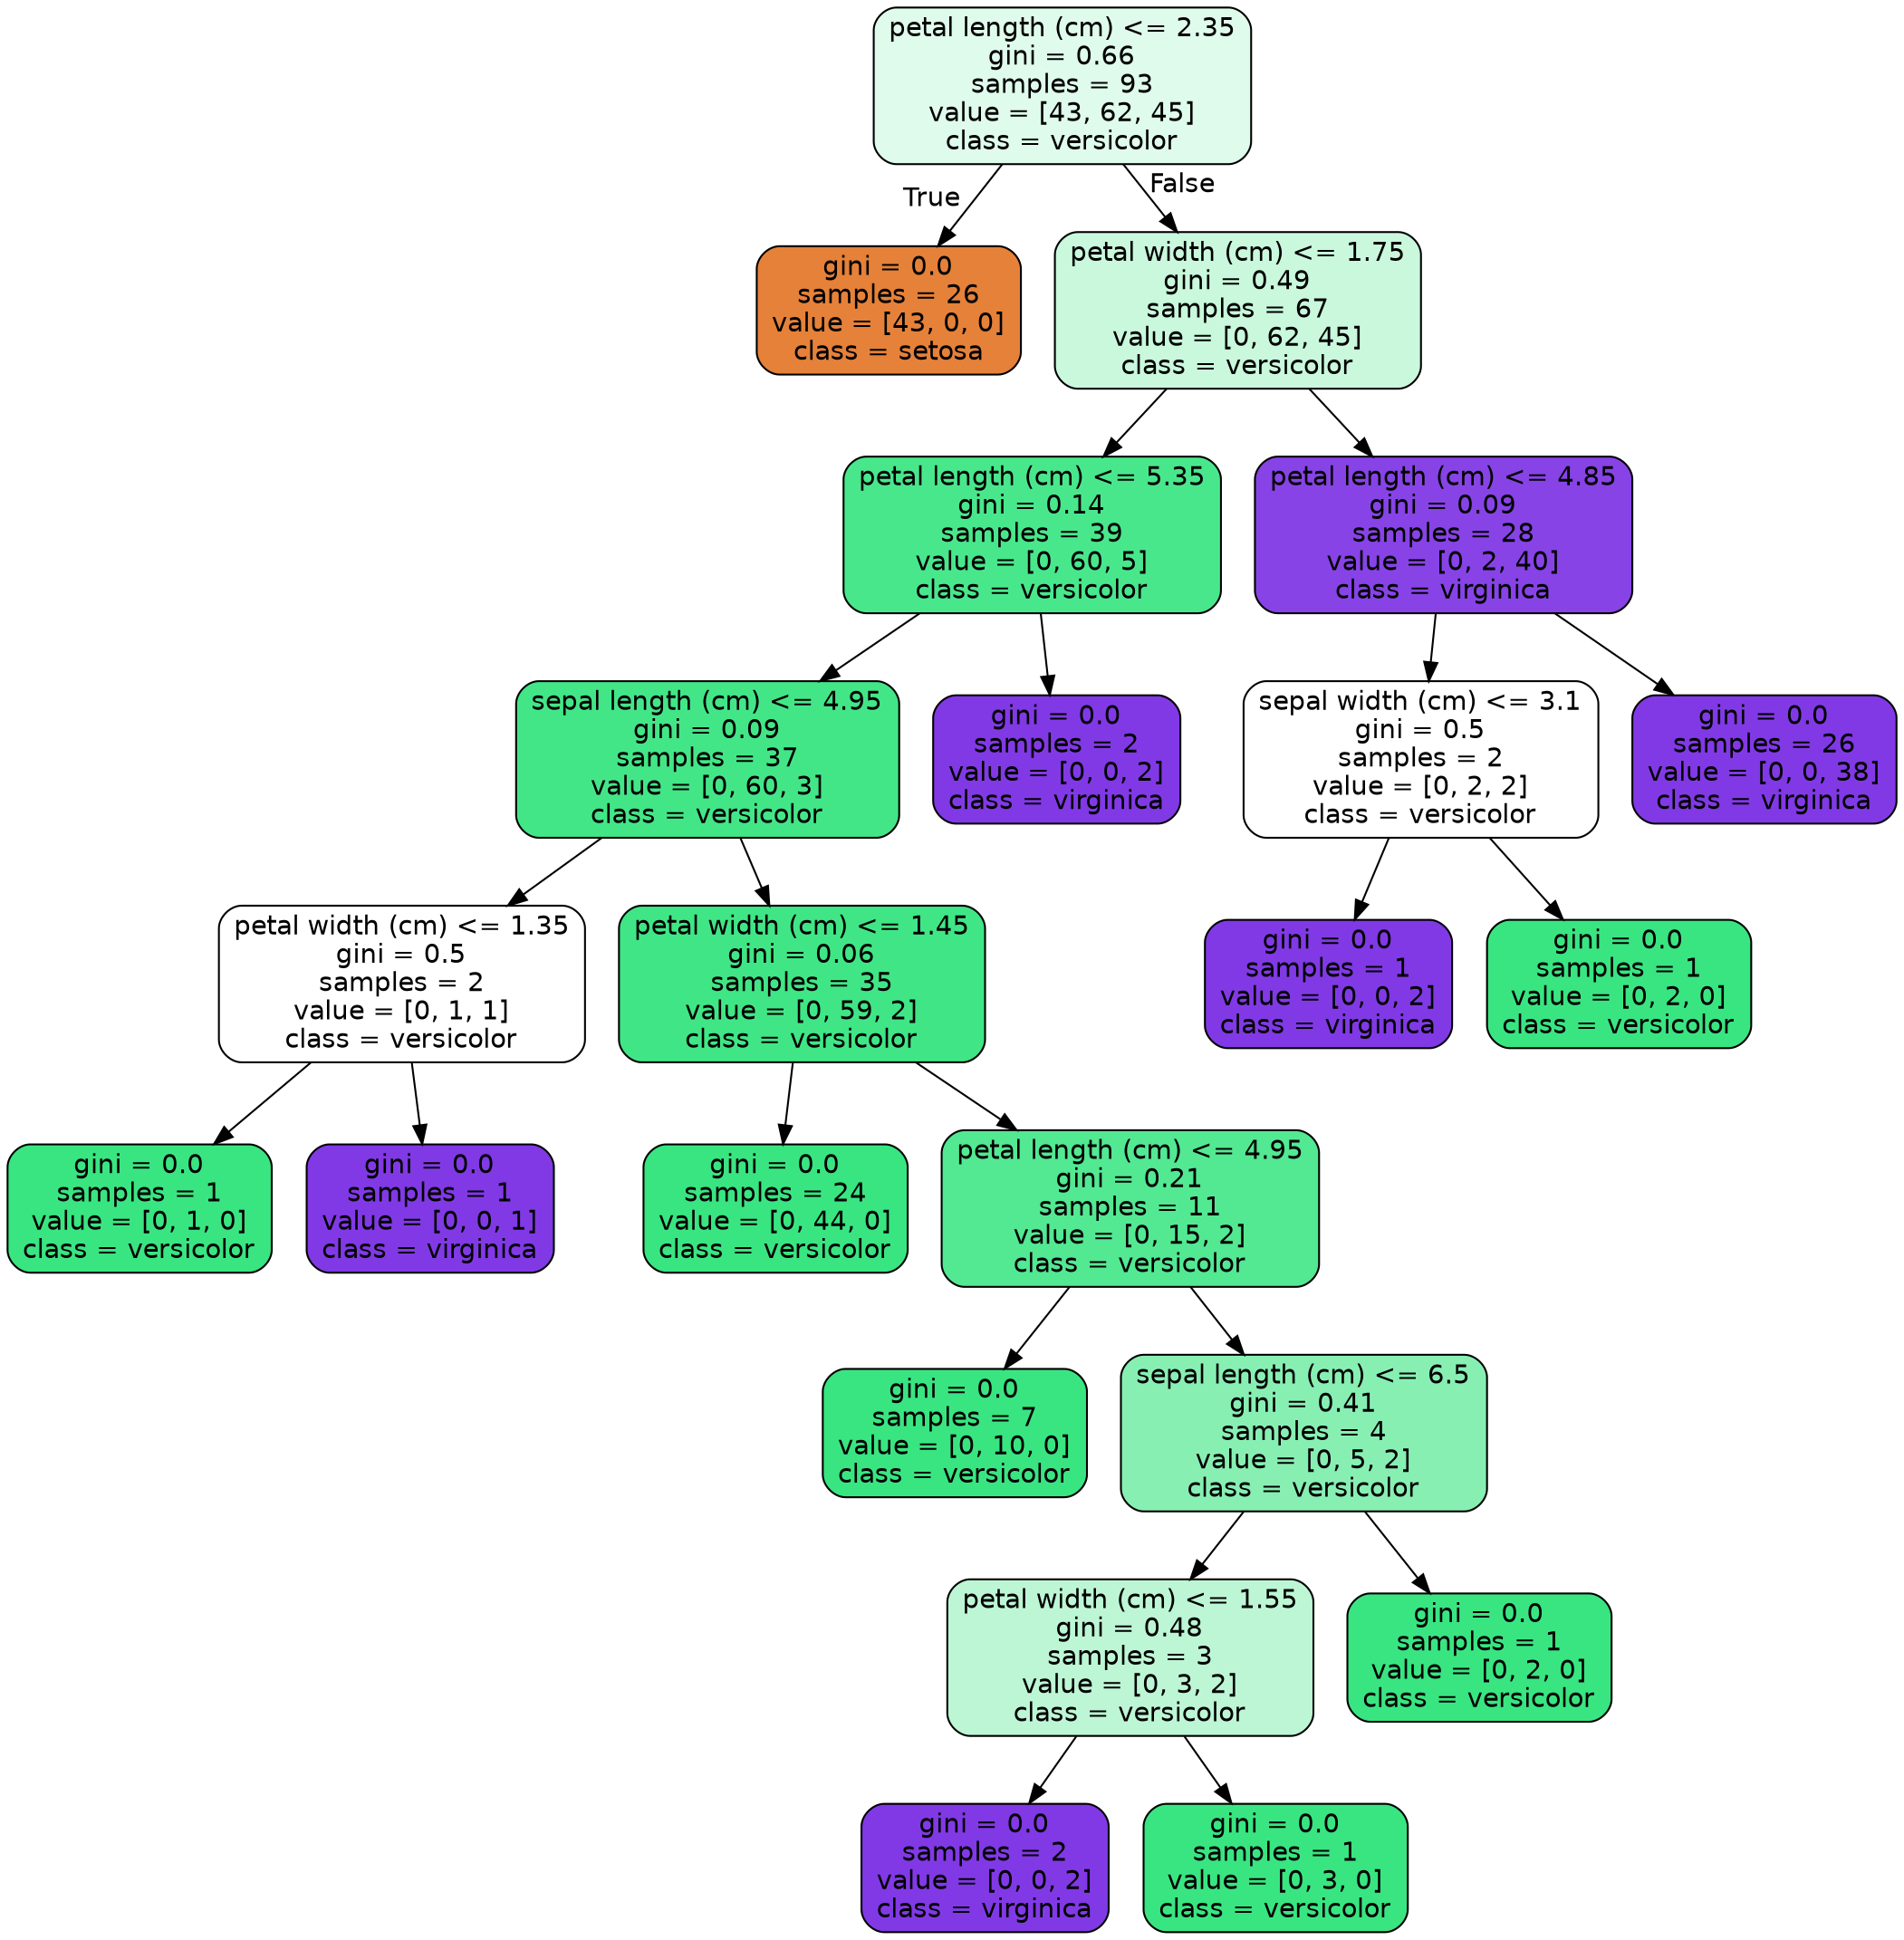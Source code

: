 digraph Tree {
node [shape=box, style="filled, rounded", color="black", fontname=helvetica] ;
edge [fontname=helvetica] ;
0 [label="petal length (cm) <= 2.35\ngini = 0.66\nsamples = 93\nvalue = [43, 62, 45]\nclass = versicolor", fillcolor="#dffbeb"] ;
1 [label="gini = 0.0\nsamples = 26\nvalue = [43, 0, 0]\nclass = setosa", fillcolor="#e58139"] ;
0 -> 1 [labeldistance=2.5, labelangle=45, headlabel="True"] ;
2 [label="petal width (cm) <= 1.75\ngini = 0.49\nsamples = 67\nvalue = [0, 62, 45]\nclass = versicolor", fillcolor="#c9f8dc"] ;
0 -> 2 [labeldistance=2.5, labelangle=-45, headlabel="False"] ;
3 [label="petal length (cm) <= 5.35\ngini = 0.14\nsamples = 39\nvalue = [0, 60, 5]\nclass = versicolor", fillcolor="#49e78c"] ;
2 -> 3 ;
4 [label="sepal length (cm) <= 4.95\ngini = 0.09\nsamples = 37\nvalue = [0, 60, 3]\nclass = versicolor", fillcolor="#43e687"] ;
3 -> 4 ;
5 [label="petal width (cm) <= 1.35\ngini = 0.5\nsamples = 2\nvalue = [0, 1, 1]\nclass = versicolor", fillcolor="#ffffff"] ;
4 -> 5 ;
6 [label="gini = 0.0\nsamples = 1\nvalue = [0, 1, 0]\nclass = versicolor", fillcolor="#39e581"] ;
5 -> 6 ;
7 [label="gini = 0.0\nsamples = 1\nvalue = [0, 0, 1]\nclass = virginica", fillcolor="#8139e5"] ;
5 -> 7 ;
8 [label="petal width (cm) <= 1.45\ngini = 0.06\nsamples = 35\nvalue = [0, 59, 2]\nclass = versicolor", fillcolor="#40e685"] ;
4 -> 8 ;
9 [label="gini = 0.0\nsamples = 24\nvalue = [0, 44, 0]\nclass = versicolor", fillcolor="#39e581"] ;
8 -> 9 ;
10 [label="petal length (cm) <= 4.95\ngini = 0.21\nsamples = 11\nvalue = [0, 15, 2]\nclass = versicolor", fillcolor="#53e892"] ;
8 -> 10 ;
11 [label="gini = 0.0\nsamples = 7\nvalue = [0, 10, 0]\nclass = versicolor", fillcolor="#39e581"] ;
10 -> 11 ;
12 [label="sepal length (cm) <= 6.5\ngini = 0.41\nsamples = 4\nvalue = [0, 5, 2]\nclass = versicolor", fillcolor="#88efb3"] ;
10 -> 12 ;
13 [label="petal width (cm) <= 1.55\ngini = 0.48\nsamples = 3\nvalue = [0, 3, 2]\nclass = versicolor", fillcolor="#bdf6d5"] ;
12 -> 13 ;
14 [label="gini = 0.0\nsamples = 2\nvalue = [0, 0, 2]\nclass = virginica", fillcolor="#8139e5"] ;
13 -> 14 ;
15 [label="gini = 0.0\nsamples = 1\nvalue = [0, 3, 0]\nclass = versicolor", fillcolor="#39e581"] ;
13 -> 15 ;
16 [label="gini = 0.0\nsamples = 1\nvalue = [0, 2, 0]\nclass = versicolor", fillcolor="#39e581"] ;
12 -> 16 ;
17 [label="gini = 0.0\nsamples = 2\nvalue = [0, 0, 2]\nclass = virginica", fillcolor="#8139e5"] ;
3 -> 17 ;
18 [label="petal length (cm) <= 4.85\ngini = 0.09\nsamples = 28\nvalue = [0, 2, 40]\nclass = virginica", fillcolor="#8743e6"] ;
2 -> 18 ;
19 [label="sepal width (cm) <= 3.1\ngini = 0.5\nsamples = 2\nvalue = [0, 2, 2]\nclass = versicolor", fillcolor="#ffffff"] ;
18 -> 19 ;
20 [label="gini = 0.0\nsamples = 1\nvalue = [0, 0, 2]\nclass = virginica", fillcolor="#8139e5"] ;
19 -> 20 ;
21 [label="gini = 0.0\nsamples = 1\nvalue = [0, 2, 0]\nclass = versicolor", fillcolor="#39e581"] ;
19 -> 21 ;
22 [label="gini = 0.0\nsamples = 26\nvalue = [0, 0, 38]\nclass = virginica", fillcolor="#8139e5"] ;
18 -> 22 ;
}